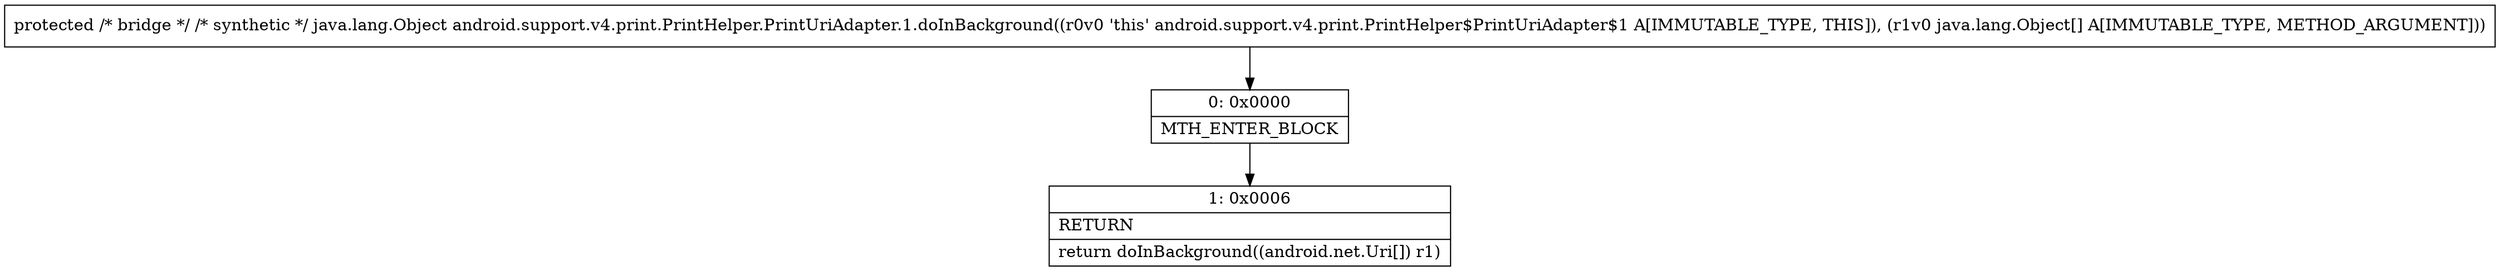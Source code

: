 digraph "CFG forandroid.support.v4.print.PrintHelper.PrintUriAdapter.1.doInBackground([Ljava\/lang\/Object;)Ljava\/lang\/Object;" {
Node_0 [shape=record,label="{0\:\ 0x0000|MTH_ENTER_BLOCK\l}"];
Node_1 [shape=record,label="{1\:\ 0x0006|RETURN\l|return doInBackground((android.net.Uri[]) r1)\l}"];
MethodNode[shape=record,label="{protected \/* bridge *\/ \/* synthetic *\/ java.lang.Object android.support.v4.print.PrintHelper.PrintUriAdapter.1.doInBackground((r0v0 'this' android.support.v4.print.PrintHelper$PrintUriAdapter$1 A[IMMUTABLE_TYPE, THIS]), (r1v0 java.lang.Object[] A[IMMUTABLE_TYPE, METHOD_ARGUMENT])) }"];
MethodNode -> Node_0;
Node_0 -> Node_1;
}

